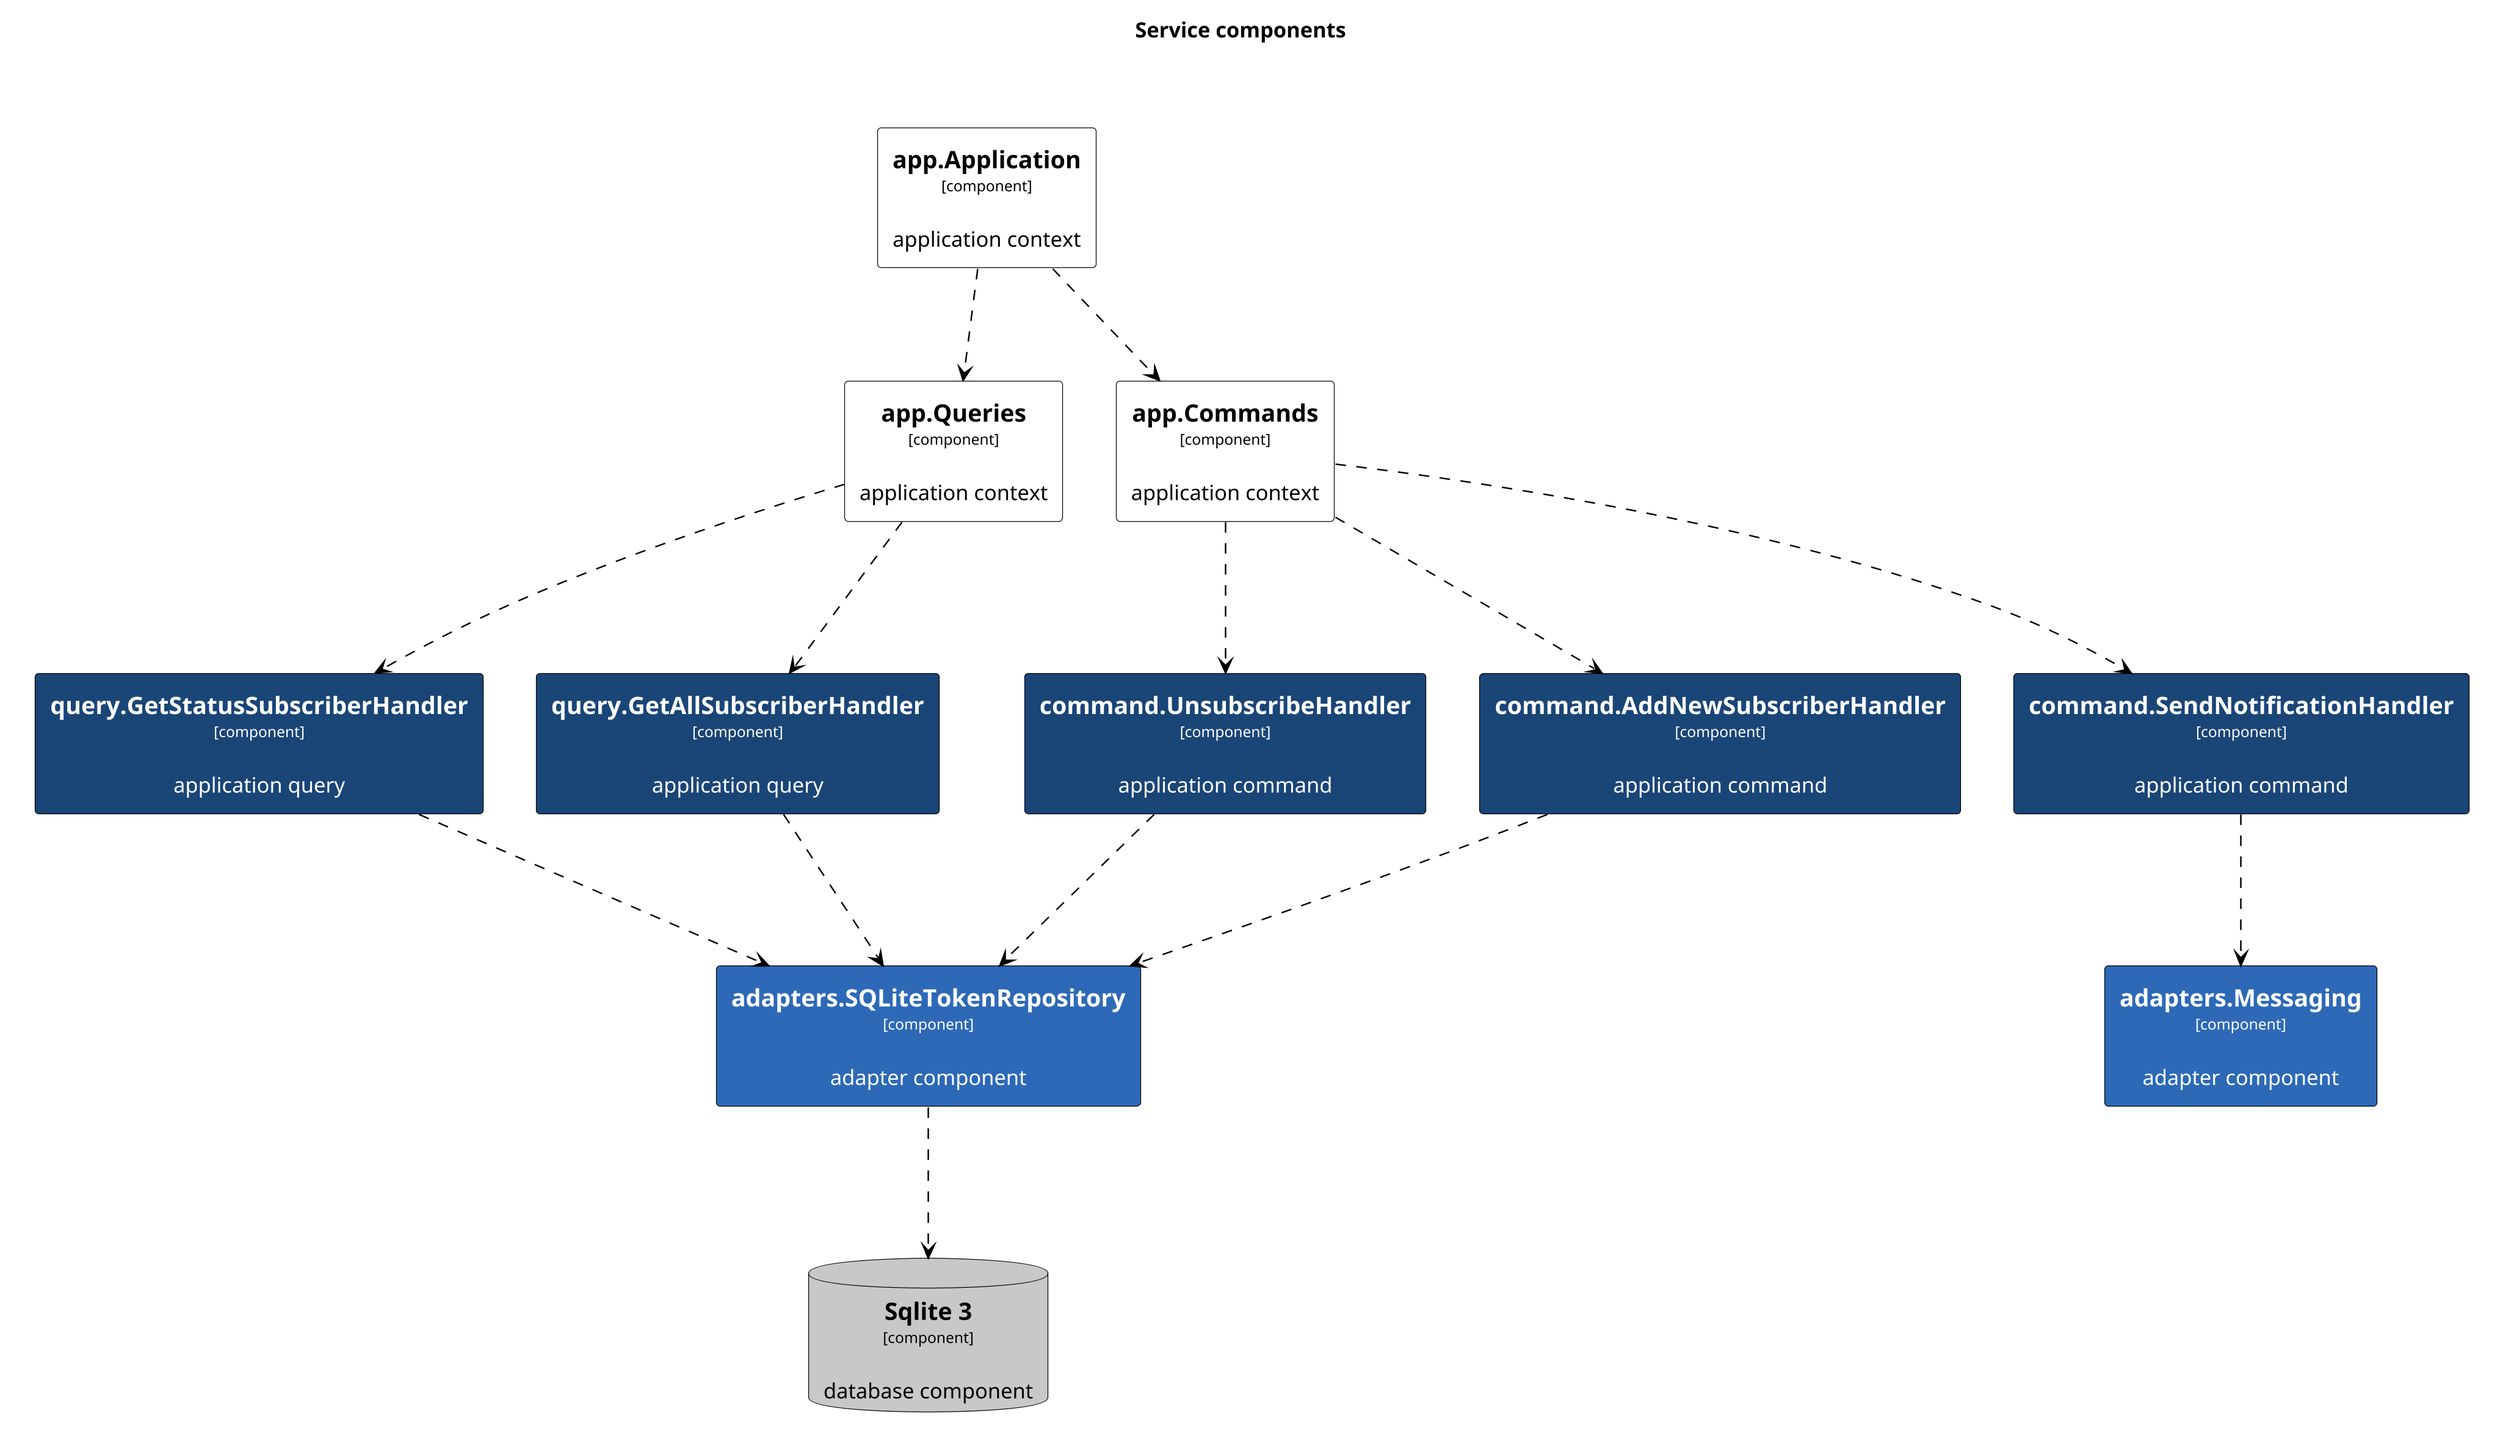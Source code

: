 This diagram has been generated with go-structurizr 
[https://github.com/krzysztofreczek/go-structurizr]

@startuml

title Service components

skinparam {
  shadowing false
  arrowFontSize 10
  defaultTextAlignment center
  wrapWidth 200
  maxMessageSize 100
}
hide stereotype
top to bottom direction

scale 4096 width

skinparam rectangle<<_GROUP>> {
  FontColor #ffffff
  BorderColor #ffffff
}

skinparam rectangle<<ROOT>> {
  BackgroundColor #ffffff
  FontColor #000000
  BorderColor #000000
}

skinparam rectangle<<APP>> {
  BackgroundColor #1a4577
  FontColor #ffffff
  BorderColor #000000
}

skinparam rectangle<<ADAPTER>> {
  BackgroundColor #2d69b7
  FontColor #ffffff
  BorderColor #000000
}

skinparam database<<DB>> {
  BackgroundColor #c8c8c8
  FontColor #000000
  BorderColor #000000
}

rectangle 0ROOT <<_GROUP>> {
	rectangle "==app.Queries\n<size:10>[component]</size>\n\napplication context" <<ROOT>> as 4092922309
}
rectangle 0ROOT <<_GROUP>> {
	rectangle "==app.Application\n<size:10>[component]</size>\n\napplication context" <<ROOT>> as 1219444827
}
rectangle 0ROOT <<_GROUP>> {
	rectangle "==app.Commands\n<size:10>[component]</size>\n\napplication context" <<ROOT>> as 2294722513
}
1219444827 .[#000000].> 2294722513 : ""
1219444827 .[#000000].> 4092922309 : ""
rectangle 22947225131APP <<_GROUP>> {
	rectangle "==command.AddNewSubscriberHandler\n<size:10>[component]</size>\n\napplication command" <<APP>> as 590416112
}
2294722513 .[#000000].> 590416112 : ""
rectangle 22947225131APP <<_GROUP>> {
	rectangle "==command.SendNotificationHandler\n<size:10>[component]</size>\n\napplication command" <<APP>> as 2574169444
}
2294722513 .[#000000].> 2574169444 : ""
rectangle 22947225131APP <<_GROUP>> {
	rectangle "==command.UnsubscribeHandler\n<size:10>[component]</size>\n\napplication command" <<APP>> as 1124392174
}
2294722513 .[#000000].> 1124392174 : ""
rectangle 40929223091APP <<_GROUP>> {
	rectangle "==query.GetAllSubscriberHandler\n<size:10>[component]</size>\n\napplication query" <<APP>> as 2333426321
}
4092922309 .[#000000].> 2333426321 : ""
rectangle 40929223091APP <<_GROUP>> {
	rectangle "==query.GetStatusSubscriberHandler\n<size:10>[component]</size>\n\napplication query" <<APP>> as 3694443522
}
4092922309 .[#000000].> 3694443522 : ""
rectangle 36944435222ADAPTER <<_GROUP>> {
	rectangle "==adapters.SQLiteTokenRepository\n<size:10>[component]</size>\n\nadapter component" <<ADAPTER>> as 2299476203
}
3694443522 .[#000000].> 2299476203 : ""
590416112 .[#000000].> 2299476203 : ""
rectangle 25741694442ADAPTER <<_GROUP>> {
	rectangle "==adapters.Messaging\n<size:10>[component]</size>\n\nadapter component" <<ADAPTER>> as 2237742650
}
2574169444 .[#000000].> 2237742650 : ""
1124392174 .[#000000].> 2299476203 : ""
2333426321 .[#000000].> 2299476203 : ""
rectangle 22994762033DB <<_GROUP>> {
	database "==Sqlite 3\n<size:10>[component]</size>\n\ndatabase component" <<DB>> as 2896215565
}
2299476203 .[#000000].> 2896215565 : ""
@enduml
